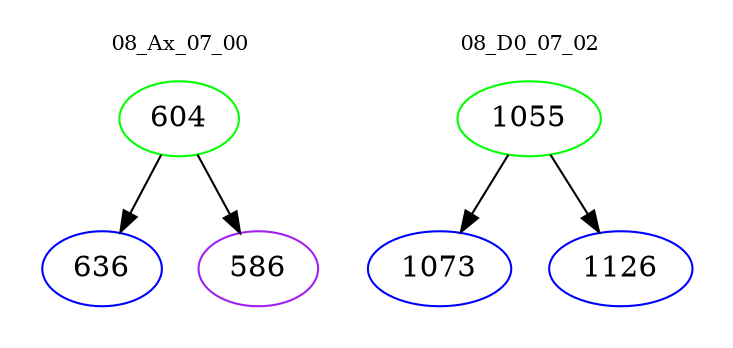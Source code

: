 digraph{
subgraph cluster_0 {
color = white
label = "08_Ax_07_00";
fontsize=10;
T0_604 [label="604", color="green"]
T0_604 -> T0_636 [color="black"]
T0_636 [label="636", color="blue"]
T0_604 -> T0_586 [color="black"]
T0_586 [label="586", color="purple"]
}
subgraph cluster_1 {
color = white
label = "08_D0_07_02";
fontsize=10;
T1_1055 [label="1055", color="green"]
T1_1055 -> T1_1073 [color="black"]
T1_1073 [label="1073", color="blue"]
T1_1055 -> T1_1126 [color="black"]
T1_1126 [label="1126", color="blue"]
}
}
